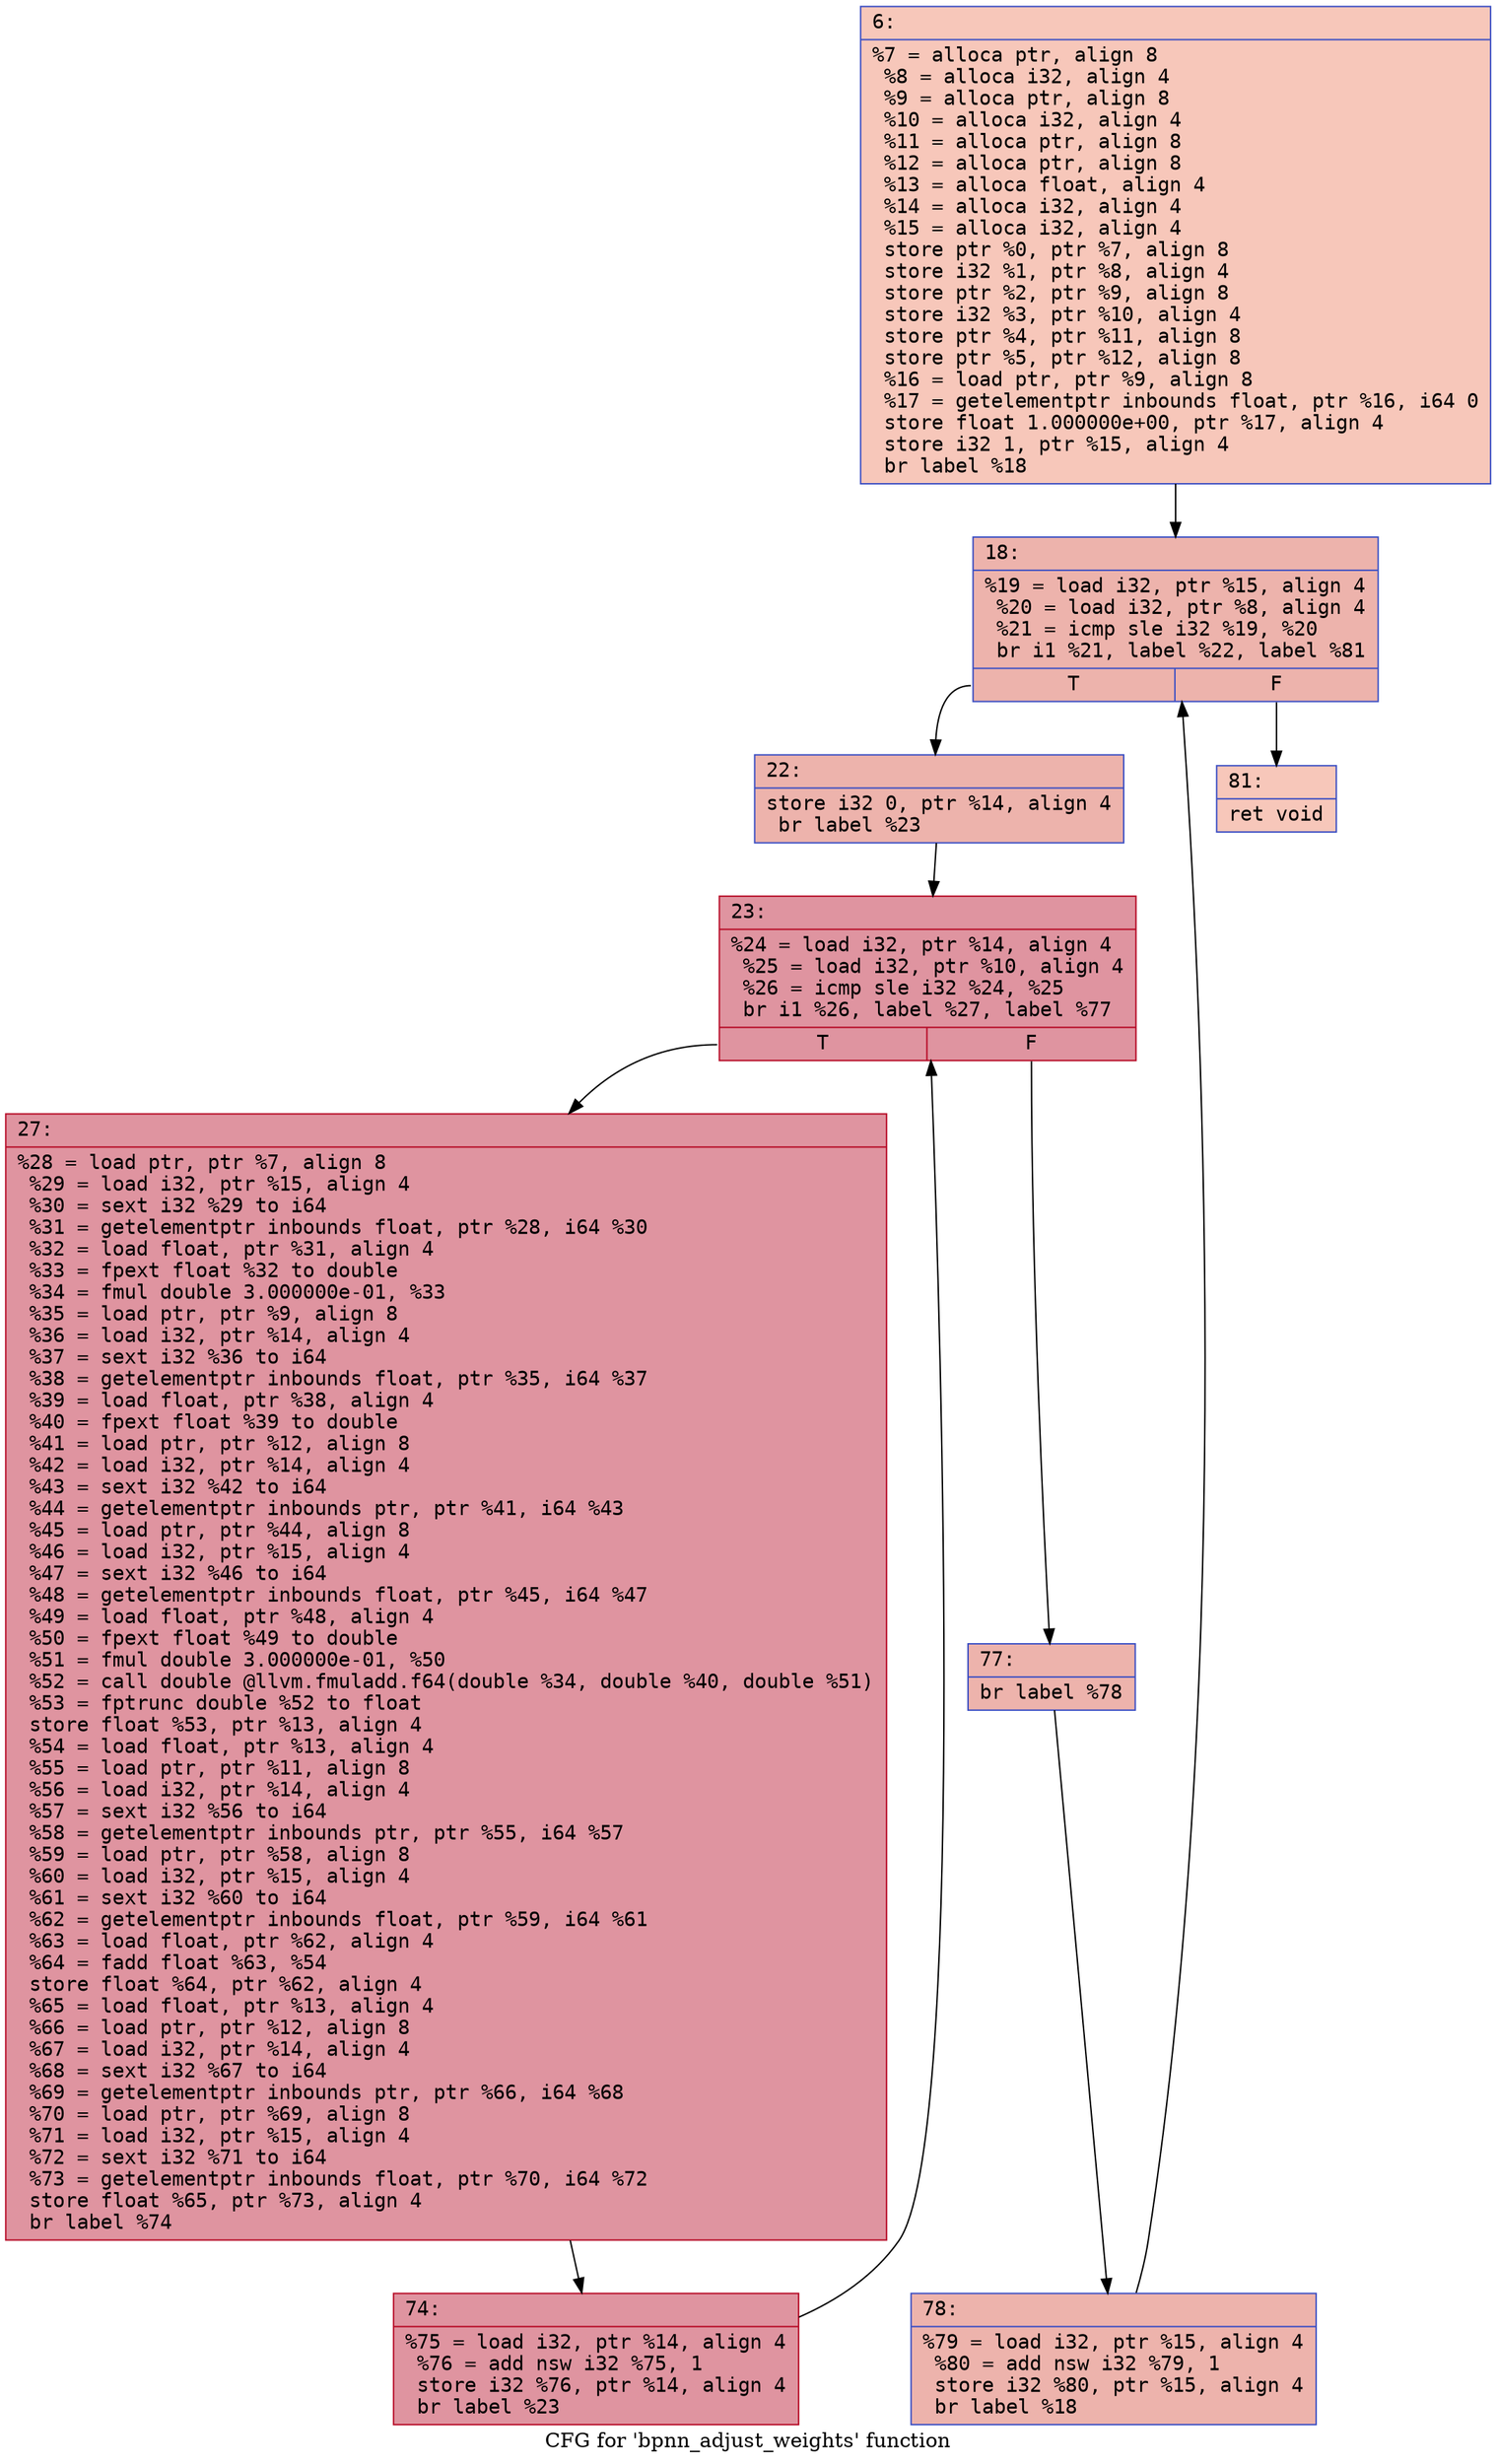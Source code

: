 digraph "CFG for 'bpnn_adjust_weights' function" {
	label="CFG for 'bpnn_adjust_weights' function";

	Node0x6000032dfde0 [shape=record,color="#3d50c3ff", style=filled, fillcolor="#ec7f6370" fontname="Courier",label="{6:\l|  %7 = alloca ptr, align 8\l  %8 = alloca i32, align 4\l  %9 = alloca ptr, align 8\l  %10 = alloca i32, align 4\l  %11 = alloca ptr, align 8\l  %12 = alloca ptr, align 8\l  %13 = alloca float, align 4\l  %14 = alloca i32, align 4\l  %15 = alloca i32, align 4\l  store ptr %0, ptr %7, align 8\l  store i32 %1, ptr %8, align 4\l  store ptr %2, ptr %9, align 8\l  store i32 %3, ptr %10, align 4\l  store ptr %4, ptr %11, align 8\l  store ptr %5, ptr %12, align 8\l  %16 = load ptr, ptr %9, align 8\l  %17 = getelementptr inbounds float, ptr %16, i64 0\l  store float 1.000000e+00, ptr %17, align 4\l  store i32 1, ptr %15, align 4\l  br label %18\l}"];
	Node0x6000032dfde0 -> Node0x6000032dfe30[tooltip="6 -> 18\nProbability 100.00%" ];
	Node0x6000032dfe30 [shape=record,color="#3d50c3ff", style=filled, fillcolor="#d6524470" fontname="Courier",label="{18:\l|  %19 = load i32, ptr %15, align 4\l  %20 = load i32, ptr %8, align 4\l  %21 = icmp sle i32 %19, %20\l  br i1 %21, label %22, label %81\l|{<s0>T|<s1>F}}"];
	Node0x6000032dfe30:s0 -> Node0x6000032dfe80[tooltip="18 -> 22\nProbability 96.88%" ];
	Node0x6000032dfe30:s1 -> Node0x6000032d80a0[tooltip="18 -> 81\nProbability 3.12%" ];
	Node0x6000032dfe80 [shape=record,color="#3d50c3ff", style=filled, fillcolor="#d6524470" fontname="Courier",label="{22:\l|  store i32 0, ptr %14, align 4\l  br label %23\l}"];
	Node0x6000032dfe80 -> Node0x6000032dfed0[tooltip="22 -> 23\nProbability 100.00%" ];
	Node0x6000032dfed0 [shape=record,color="#b70d28ff", style=filled, fillcolor="#b70d2870" fontname="Courier",label="{23:\l|  %24 = load i32, ptr %14, align 4\l  %25 = load i32, ptr %10, align 4\l  %26 = icmp sle i32 %24, %25\l  br i1 %26, label %27, label %77\l|{<s0>T|<s1>F}}"];
	Node0x6000032dfed0:s0 -> Node0x6000032dff20[tooltip="23 -> 27\nProbability 96.88%" ];
	Node0x6000032dfed0:s1 -> Node0x6000032d8000[tooltip="23 -> 77\nProbability 3.12%" ];
	Node0x6000032dff20 [shape=record,color="#b70d28ff", style=filled, fillcolor="#b70d2870" fontname="Courier",label="{27:\l|  %28 = load ptr, ptr %7, align 8\l  %29 = load i32, ptr %15, align 4\l  %30 = sext i32 %29 to i64\l  %31 = getelementptr inbounds float, ptr %28, i64 %30\l  %32 = load float, ptr %31, align 4\l  %33 = fpext float %32 to double\l  %34 = fmul double 3.000000e-01, %33\l  %35 = load ptr, ptr %9, align 8\l  %36 = load i32, ptr %14, align 4\l  %37 = sext i32 %36 to i64\l  %38 = getelementptr inbounds float, ptr %35, i64 %37\l  %39 = load float, ptr %38, align 4\l  %40 = fpext float %39 to double\l  %41 = load ptr, ptr %12, align 8\l  %42 = load i32, ptr %14, align 4\l  %43 = sext i32 %42 to i64\l  %44 = getelementptr inbounds ptr, ptr %41, i64 %43\l  %45 = load ptr, ptr %44, align 8\l  %46 = load i32, ptr %15, align 4\l  %47 = sext i32 %46 to i64\l  %48 = getelementptr inbounds float, ptr %45, i64 %47\l  %49 = load float, ptr %48, align 4\l  %50 = fpext float %49 to double\l  %51 = fmul double 3.000000e-01, %50\l  %52 = call double @llvm.fmuladd.f64(double %34, double %40, double %51)\l  %53 = fptrunc double %52 to float\l  store float %53, ptr %13, align 4\l  %54 = load float, ptr %13, align 4\l  %55 = load ptr, ptr %11, align 8\l  %56 = load i32, ptr %14, align 4\l  %57 = sext i32 %56 to i64\l  %58 = getelementptr inbounds ptr, ptr %55, i64 %57\l  %59 = load ptr, ptr %58, align 8\l  %60 = load i32, ptr %15, align 4\l  %61 = sext i32 %60 to i64\l  %62 = getelementptr inbounds float, ptr %59, i64 %61\l  %63 = load float, ptr %62, align 4\l  %64 = fadd float %63, %54\l  store float %64, ptr %62, align 4\l  %65 = load float, ptr %13, align 4\l  %66 = load ptr, ptr %12, align 8\l  %67 = load i32, ptr %14, align 4\l  %68 = sext i32 %67 to i64\l  %69 = getelementptr inbounds ptr, ptr %66, i64 %68\l  %70 = load ptr, ptr %69, align 8\l  %71 = load i32, ptr %15, align 4\l  %72 = sext i32 %71 to i64\l  %73 = getelementptr inbounds float, ptr %70, i64 %72\l  store float %65, ptr %73, align 4\l  br label %74\l}"];
	Node0x6000032dff20 -> Node0x6000032dff70[tooltip="27 -> 74\nProbability 100.00%" ];
	Node0x6000032dff70 [shape=record,color="#b70d28ff", style=filled, fillcolor="#b70d2870" fontname="Courier",label="{74:\l|  %75 = load i32, ptr %14, align 4\l  %76 = add nsw i32 %75, 1\l  store i32 %76, ptr %14, align 4\l  br label %23\l}"];
	Node0x6000032dff70 -> Node0x6000032dfed0[tooltip="74 -> 23\nProbability 100.00%" ];
	Node0x6000032d8000 [shape=record,color="#3d50c3ff", style=filled, fillcolor="#d6524470" fontname="Courier",label="{77:\l|  br label %78\l}"];
	Node0x6000032d8000 -> Node0x6000032d8050[tooltip="77 -> 78\nProbability 100.00%" ];
	Node0x6000032d8050 [shape=record,color="#3d50c3ff", style=filled, fillcolor="#d6524470" fontname="Courier",label="{78:\l|  %79 = load i32, ptr %15, align 4\l  %80 = add nsw i32 %79, 1\l  store i32 %80, ptr %15, align 4\l  br label %18\l}"];
	Node0x6000032d8050 -> Node0x6000032dfe30[tooltip="78 -> 18\nProbability 100.00%" ];
	Node0x6000032d80a0 [shape=record,color="#3d50c3ff", style=filled, fillcolor="#ec7f6370" fontname="Courier",label="{81:\l|  ret void\l}"];
}
